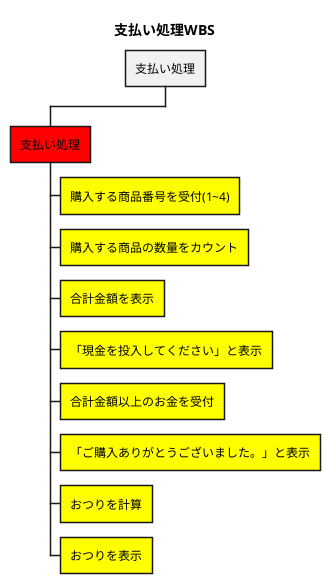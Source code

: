 @startwbs 支払い処理WBS
title 支払い処理WBS

+ 支払い処理
**[#Red]  支払い処理
***[#Yellow] 購入する商品番号を受付(1~4)
***[#Yellow] 購入する商品の数量をカウント
***[#Yellow] 合計金額を表示
***[#Yellow] 「現金を投入してください」と表示
***[#Yellow] 合計金額以上のお金を受付
***[#Yellow] 「ご購入ありがとうございました。」と表示
***[#Yellow] おつりを計算
***[#Yellow] おつりを表示
@endwbs
